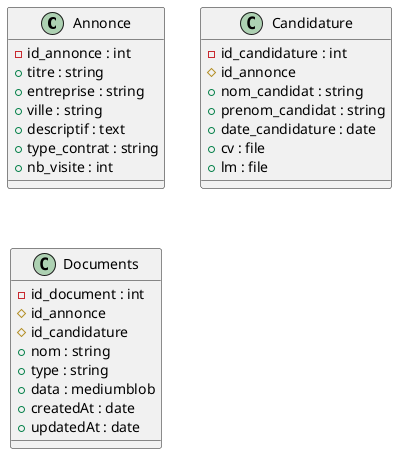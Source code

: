 @startuml MLD

class Annonce{
    -id_annonce : int
    +titre : string
    +entreprise : string
    +ville : string
    +descriptif : text
    +type_contrat : string
    +nb_visite : int                                                                
}

class Candidature{
    -id_candidature : int
    #id_annonce
    +nom_candidat : string
    +prenom_candidat : string
    +date_candidature : date
    +cv : file
    +lm : file
}

class Documents{
    -id_document : int
    #id_annonce
    #id_candidature
    +nom : string
    +type : string
    +data : mediumblob
    +createdAt : date
    +updatedAt : date
}



@enduml